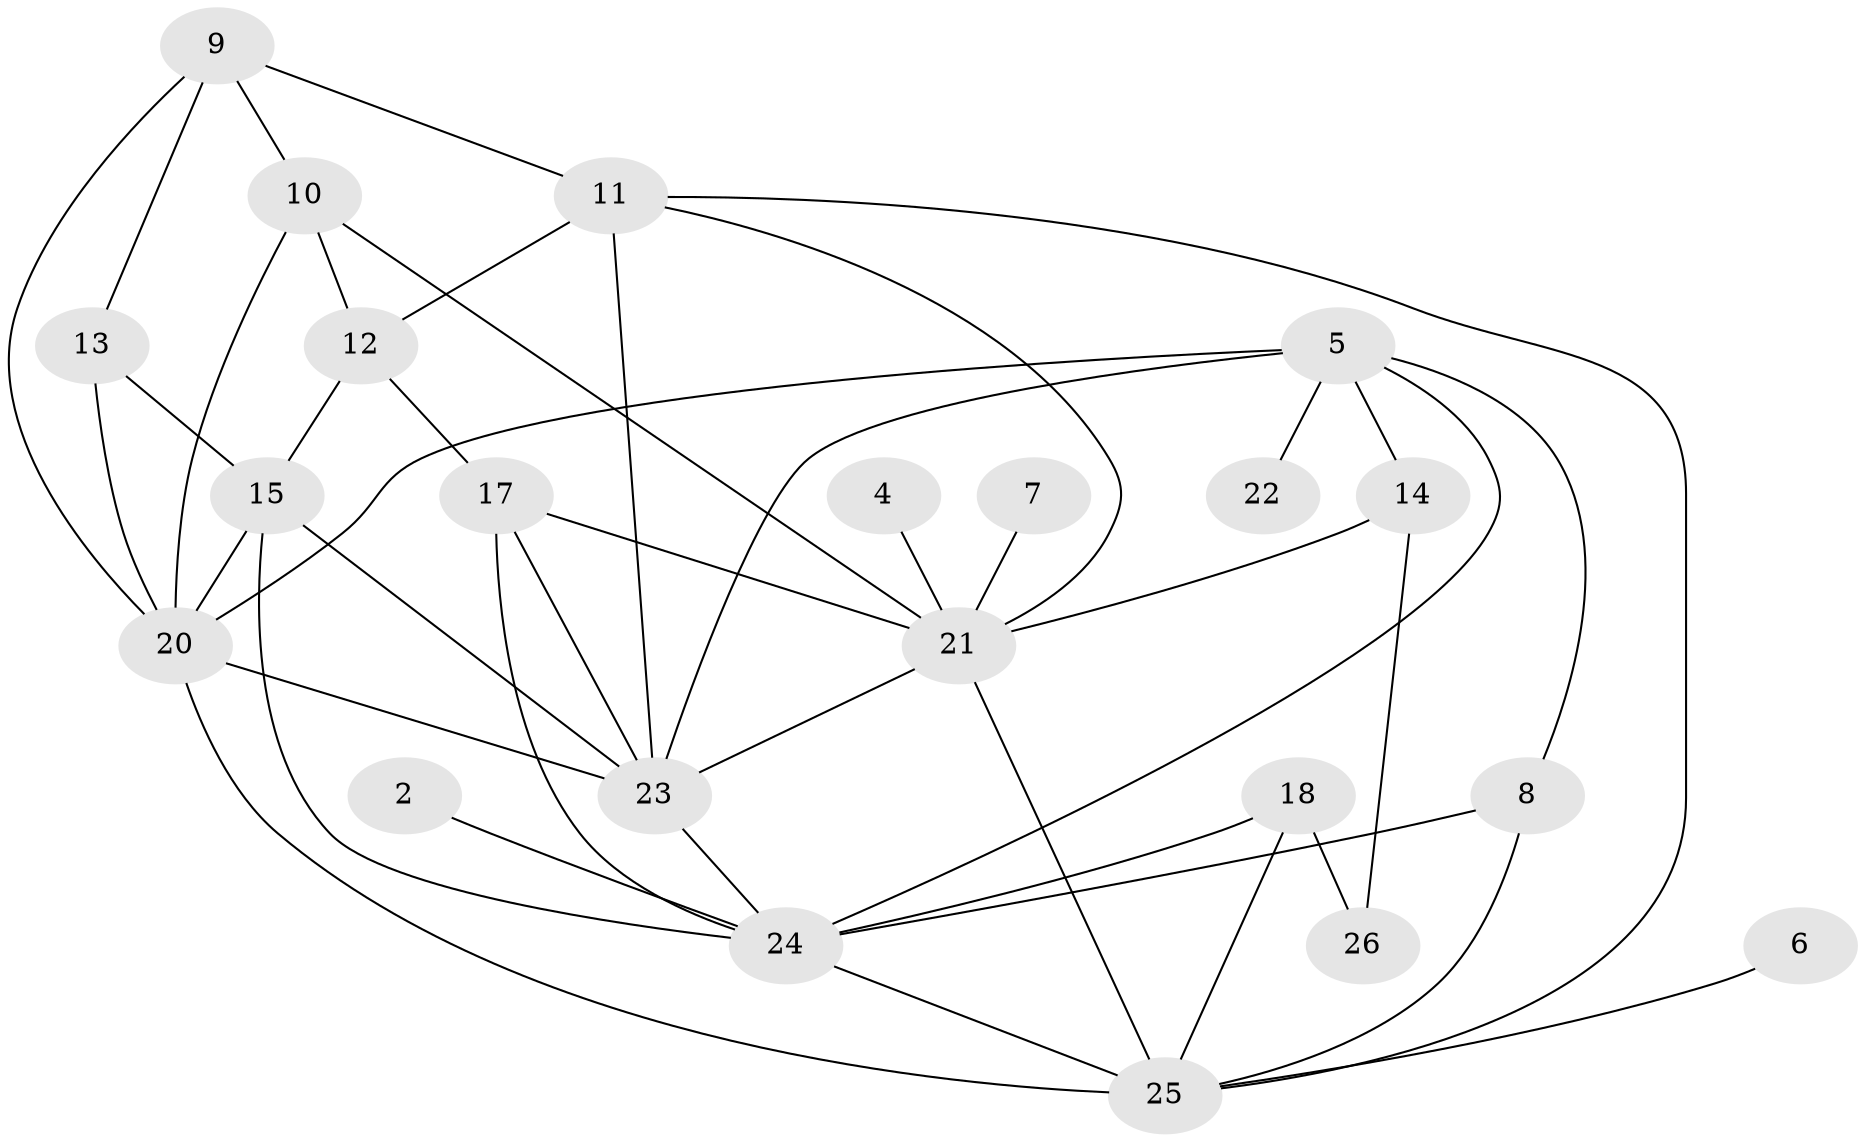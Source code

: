 // original degree distribution, {2: 0.1346153846153846, 0: 0.07692307692307693, 3: 0.28846153846153844, 4: 0.1346153846153846, 1: 0.17307692307692307, 6: 0.038461538461538464, 5: 0.15384615384615385}
// Generated by graph-tools (version 1.1) at 2025/49/03/09/25 03:49:08]
// undirected, 22 vertices, 44 edges
graph export_dot {
graph [start="1"]
  node [color=gray90,style=filled];
  2;
  4;
  5;
  6;
  7;
  8;
  9;
  10;
  11;
  12;
  13;
  14;
  15;
  17;
  18;
  20;
  21;
  22;
  23;
  24;
  25;
  26;
  2 -- 24 [weight=1.0];
  4 -- 21 [weight=1.0];
  5 -- 8 [weight=1.0];
  5 -- 14 [weight=1.0];
  5 -- 20 [weight=1.0];
  5 -- 22 [weight=1.0];
  5 -- 23 [weight=1.0];
  5 -- 24 [weight=1.0];
  6 -- 25 [weight=1.0];
  7 -- 21 [weight=1.0];
  8 -- 24 [weight=1.0];
  8 -- 25 [weight=1.0];
  9 -- 10 [weight=1.0];
  9 -- 11 [weight=1.0];
  9 -- 13 [weight=1.0];
  9 -- 20 [weight=1.0];
  10 -- 12 [weight=1.0];
  10 -- 20 [weight=1.0];
  10 -- 21 [weight=1.0];
  11 -- 12 [weight=1.0];
  11 -- 21 [weight=1.0];
  11 -- 23 [weight=1.0];
  11 -- 25 [weight=1.0];
  12 -- 15 [weight=1.0];
  12 -- 17 [weight=1.0];
  13 -- 15 [weight=1.0];
  13 -- 20 [weight=1.0];
  14 -- 21 [weight=1.0];
  14 -- 26 [weight=1.0];
  15 -- 20 [weight=1.0];
  15 -- 23 [weight=1.0];
  15 -- 24 [weight=1.0];
  17 -- 21 [weight=1.0];
  17 -- 23 [weight=1.0];
  17 -- 24 [weight=1.0];
  18 -- 24 [weight=1.0];
  18 -- 25 [weight=1.0];
  18 -- 26 [weight=1.0];
  20 -- 23 [weight=2.0];
  20 -- 25 [weight=1.0];
  21 -- 23 [weight=2.0];
  21 -- 25 [weight=2.0];
  23 -- 24 [weight=1.0];
  24 -- 25 [weight=1.0];
}
